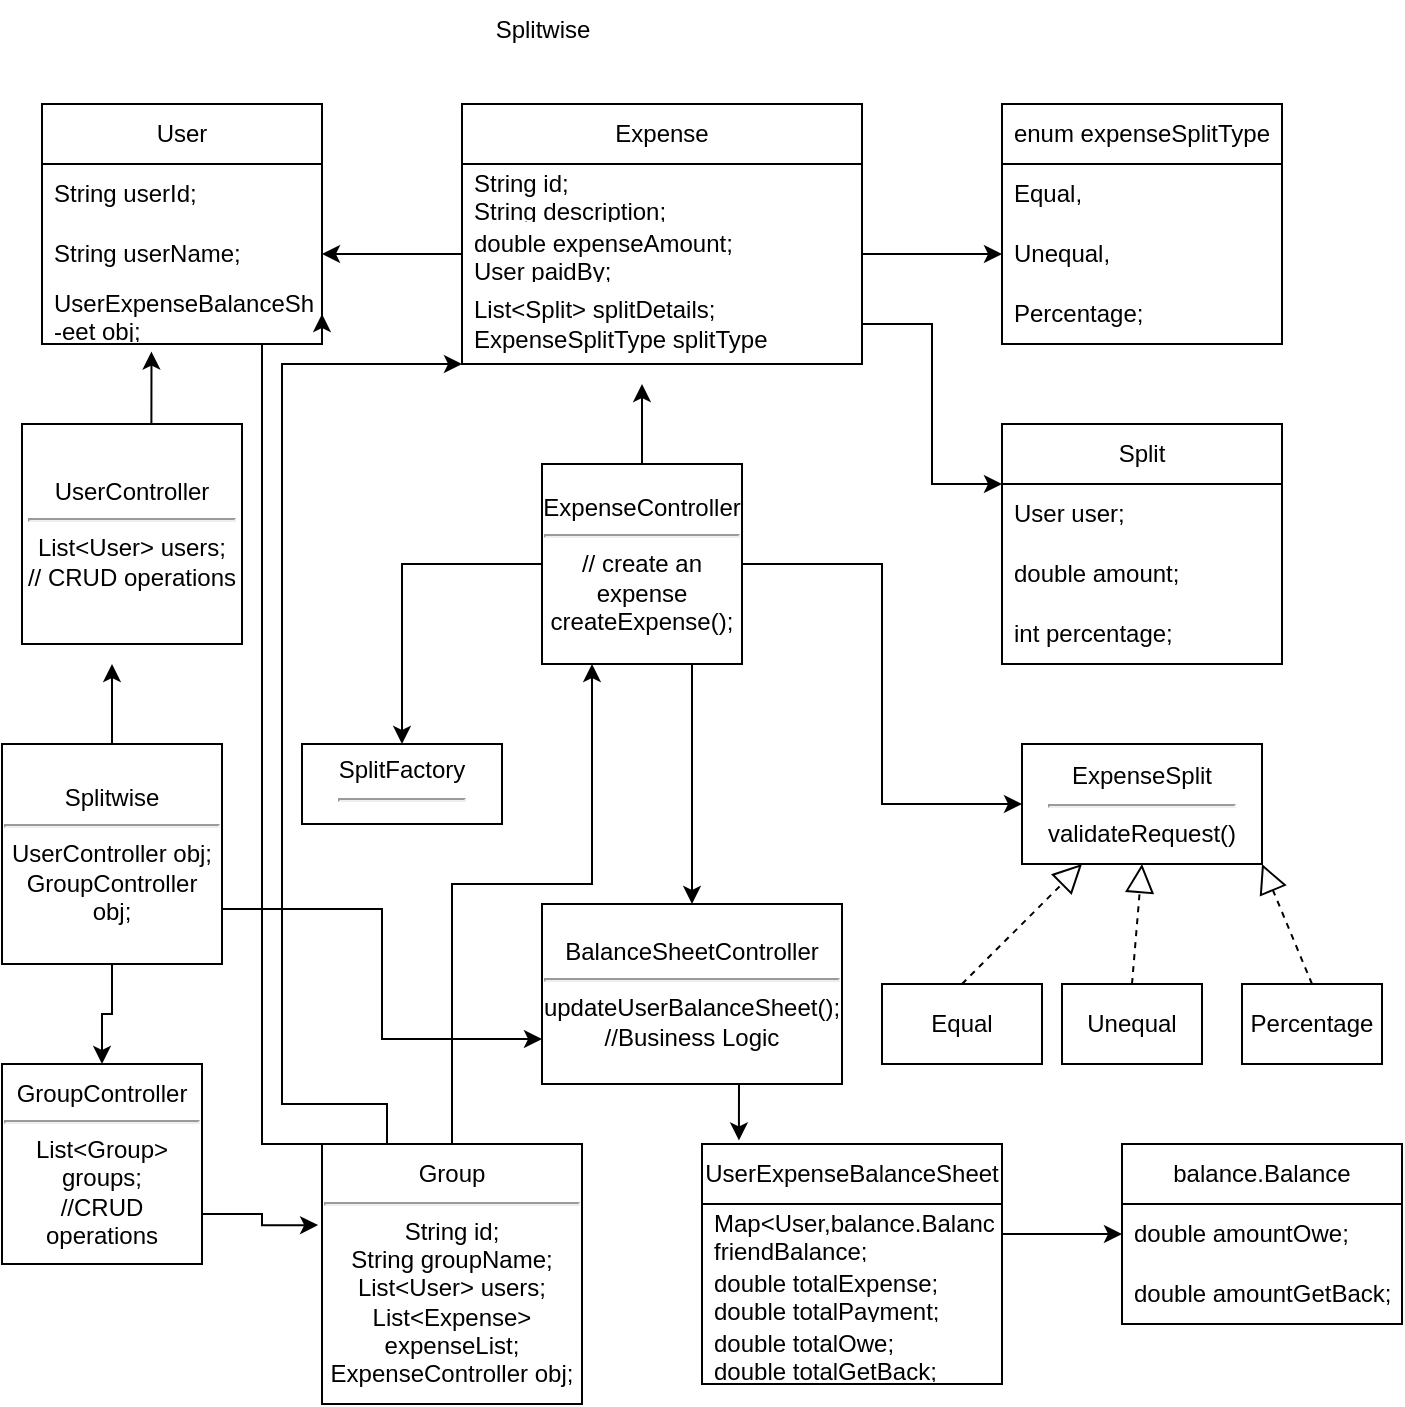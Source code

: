 <mxfile version="24.5.3" type="device">
  <diagram id="C5RBs43oDa-KdzZeNtuy" name="Page-1">
    <mxGraphModel dx="1036" dy="606" grid="1" gridSize="10" guides="1" tooltips="1" connect="1" arrows="1" fold="1" page="1" pageScale="1" pageWidth="827" pageHeight="1169" math="0" shadow="0">
      <root>
        <mxCell id="WIyWlLk6GJQsqaUBKTNV-0" />
        <mxCell id="WIyWlLk6GJQsqaUBKTNV-1" parent="WIyWlLk6GJQsqaUBKTNV-0" />
        <mxCell id="R4COSyPz-1PTqbi66szX-0" value="Splitwise" style="text;html=1;align=center;verticalAlign=middle;resizable=0;points=[];autosize=1;strokeColor=none;fillColor=none;" vertex="1" parent="WIyWlLk6GJQsqaUBKTNV-1">
          <mxGeometry x="285" y="68" width="70" height="30" as="geometry" />
        </mxCell>
        <mxCell id="R4COSyPz-1PTqbi66szX-2" value="User" style="swimlane;fontStyle=0;childLayout=stackLayout;horizontal=1;startSize=30;horizontalStack=0;resizeParent=1;resizeParentMax=0;resizeLast=0;collapsible=1;marginBottom=0;whiteSpace=wrap;html=1;" vertex="1" parent="WIyWlLk6GJQsqaUBKTNV-1">
          <mxGeometry x="70" y="120" width="140" height="120" as="geometry" />
        </mxCell>
        <mxCell id="R4COSyPz-1PTqbi66szX-3" value="String userId;" style="text;strokeColor=none;fillColor=none;align=left;verticalAlign=middle;spacingLeft=4;spacingRight=4;overflow=hidden;points=[[0,0.5],[1,0.5]];portConstraint=eastwest;rotatable=0;whiteSpace=wrap;html=1;" vertex="1" parent="R4COSyPz-1PTqbi66szX-2">
          <mxGeometry y="30" width="140" height="30" as="geometry" />
        </mxCell>
        <mxCell id="R4COSyPz-1PTqbi66szX-4" value="String userName;" style="text;strokeColor=none;fillColor=none;align=left;verticalAlign=middle;spacingLeft=4;spacingRight=4;overflow=hidden;points=[[0,0.5],[1,0.5]];portConstraint=eastwest;rotatable=0;whiteSpace=wrap;html=1;" vertex="1" parent="R4COSyPz-1PTqbi66szX-2">
          <mxGeometry y="60" width="140" height="30" as="geometry" />
        </mxCell>
        <mxCell id="R4COSyPz-1PTqbi66szX-5" value="UserExpenseBalanceSh&lt;div&gt;-eet obj;&lt;/div&gt;" style="text;strokeColor=none;fillColor=none;align=left;verticalAlign=middle;spacingLeft=4;spacingRight=4;overflow=hidden;points=[[0,0.5],[1,0.5]];portConstraint=eastwest;rotatable=0;whiteSpace=wrap;html=1;" vertex="1" parent="R4COSyPz-1PTqbi66szX-2">
          <mxGeometry y="90" width="140" height="30" as="geometry" />
        </mxCell>
        <mxCell id="R4COSyPz-1PTqbi66szX-6" value="Expense" style="swimlane;fontStyle=0;childLayout=stackLayout;horizontal=1;startSize=30;horizontalStack=0;resizeParent=1;resizeParentMax=0;resizeLast=0;collapsible=1;marginBottom=0;whiteSpace=wrap;html=1;" vertex="1" parent="WIyWlLk6GJQsqaUBKTNV-1">
          <mxGeometry x="280" y="120" width="200" height="130" as="geometry" />
        </mxCell>
        <mxCell id="R4COSyPz-1PTqbi66szX-7" value="String id;&lt;div&gt;String description;&lt;/div&gt;" style="text;strokeColor=none;fillColor=none;align=left;verticalAlign=middle;spacingLeft=4;spacingRight=4;overflow=hidden;points=[[0,0.5],[1,0.5]];portConstraint=eastwest;rotatable=0;whiteSpace=wrap;html=1;" vertex="1" parent="R4COSyPz-1PTqbi66szX-6">
          <mxGeometry y="30" width="200" height="30" as="geometry" />
        </mxCell>
        <mxCell id="R4COSyPz-1PTqbi66szX-8" value="double expenseAmount;&lt;div&gt;User paidBy;&lt;/div&gt;" style="text;strokeColor=none;fillColor=none;align=left;verticalAlign=middle;spacingLeft=4;spacingRight=4;overflow=hidden;points=[[0,0.5],[1,0.5]];portConstraint=eastwest;rotatable=0;whiteSpace=wrap;html=1;" vertex="1" parent="R4COSyPz-1PTqbi66szX-6">
          <mxGeometry y="60" width="200" height="30" as="geometry" />
        </mxCell>
        <mxCell id="R4COSyPz-1PTqbi66szX-9" value="List&amp;lt;Split&amp;gt; splitDetails;&lt;div&gt;ExpenseSplitType splitType&lt;/div&gt;" style="text;strokeColor=none;fillColor=none;align=left;verticalAlign=middle;spacingLeft=4;spacingRight=4;overflow=hidden;points=[[0,0.5],[1,0.5]];portConstraint=eastwest;rotatable=0;whiteSpace=wrap;html=1;" vertex="1" parent="R4COSyPz-1PTqbi66szX-6">
          <mxGeometry y="90" width="200" height="40" as="geometry" />
        </mxCell>
        <mxCell id="R4COSyPz-1PTqbi66szX-10" value="enum expenseSplitType" style="swimlane;fontStyle=0;childLayout=stackLayout;horizontal=1;startSize=30;horizontalStack=0;resizeParent=1;resizeParentMax=0;resizeLast=0;collapsible=1;marginBottom=0;whiteSpace=wrap;html=1;" vertex="1" parent="WIyWlLk6GJQsqaUBKTNV-1">
          <mxGeometry x="550" y="120" width="140" height="120" as="geometry" />
        </mxCell>
        <mxCell id="R4COSyPz-1PTqbi66szX-11" value="Equal," style="text;strokeColor=none;fillColor=none;align=left;verticalAlign=middle;spacingLeft=4;spacingRight=4;overflow=hidden;points=[[0,0.5],[1,0.5]];portConstraint=eastwest;rotatable=0;whiteSpace=wrap;html=1;" vertex="1" parent="R4COSyPz-1PTqbi66szX-10">
          <mxGeometry y="30" width="140" height="30" as="geometry" />
        </mxCell>
        <mxCell id="R4COSyPz-1PTqbi66szX-12" value="Unequal," style="text;strokeColor=none;fillColor=none;align=left;verticalAlign=middle;spacingLeft=4;spacingRight=4;overflow=hidden;points=[[0,0.5],[1,0.5]];portConstraint=eastwest;rotatable=0;whiteSpace=wrap;html=1;" vertex="1" parent="R4COSyPz-1PTqbi66szX-10">
          <mxGeometry y="60" width="140" height="30" as="geometry" />
        </mxCell>
        <mxCell id="R4COSyPz-1PTqbi66szX-13" value="Percentage;" style="text;strokeColor=none;fillColor=none;align=left;verticalAlign=middle;spacingLeft=4;spacingRight=4;overflow=hidden;points=[[0,0.5],[1,0.5]];portConstraint=eastwest;rotatable=0;whiteSpace=wrap;html=1;" vertex="1" parent="R4COSyPz-1PTqbi66szX-10">
          <mxGeometry y="90" width="140" height="30" as="geometry" />
        </mxCell>
        <mxCell id="R4COSyPz-1PTqbi66szX-14" value="Split" style="swimlane;fontStyle=0;childLayout=stackLayout;horizontal=1;startSize=30;horizontalStack=0;resizeParent=1;resizeParentMax=0;resizeLast=0;collapsible=1;marginBottom=0;whiteSpace=wrap;html=1;" vertex="1" parent="WIyWlLk6GJQsqaUBKTNV-1">
          <mxGeometry x="550" y="280" width="140" height="120" as="geometry" />
        </mxCell>
        <mxCell id="R4COSyPz-1PTqbi66szX-15" value="User user;" style="text;strokeColor=none;fillColor=none;align=left;verticalAlign=middle;spacingLeft=4;spacingRight=4;overflow=hidden;points=[[0,0.5],[1,0.5]];portConstraint=eastwest;rotatable=0;whiteSpace=wrap;html=1;" vertex="1" parent="R4COSyPz-1PTqbi66szX-14">
          <mxGeometry y="30" width="140" height="30" as="geometry" />
        </mxCell>
        <mxCell id="R4COSyPz-1PTqbi66szX-16" value="double amount;" style="text;strokeColor=none;fillColor=none;align=left;verticalAlign=middle;spacingLeft=4;spacingRight=4;overflow=hidden;points=[[0,0.5],[1,0.5]];portConstraint=eastwest;rotatable=0;whiteSpace=wrap;html=1;" vertex="1" parent="R4COSyPz-1PTqbi66szX-14">
          <mxGeometry y="60" width="140" height="30" as="geometry" />
        </mxCell>
        <mxCell id="R4COSyPz-1PTqbi66szX-17" value="int percentage;" style="text;strokeColor=none;fillColor=none;align=left;verticalAlign=middle;spacingLeft=4;spacingRight=4;overflow=hidden;points=[[0,0.5],[1,0.5]];portConstraint=eastwest;rotatable=0;whiteSpace=wrap;html=1;" vertex="1" parent="R4COSyPz-1PTqbi66szX-14">
          <mxGeometry y="90" width="140" height="30" as="geometry" />
        </mxCell>
        <mxCell id="R4COSyPz-1PTqbi66szX-18" value="UserController&lt;hr&gt;List&amp;lt;User&amp;gt; users;&lt;div&gt;// CRUD operations&lt;/div&gt;" style="whiteSpace=wrap;html=1;aspect=fixed;" vertex="1" parent="WIyWlLk6GJQsqaUBKTNV-1">
          <mxGeometry x="60" y="280" width="110" height="110" as="geometry" />
        </mxCell>
        <mxCell id="R4COSyPz-1PTqbi66szX-19" style="edgeStyle=orthogonalEdgeStyle;rounded=0;orthogonalLoop=1;jettySize=auto;html=1;exitX=0;exitY=0.5;exitDx=0;exitDy=0;entryX=1;entryY=0.5;entryDx=0;entryDy=0;" edge="1" parent="WIyWlLk6GJQsqaUBKTNV-1" source="R4COSyPz-1PTqbi66szX-8" target="R4COSyPz-1PTqbi66szX-4">
          <mxGeometry relative="1" as="geometry" />
        </mxCell>
        <mxCell id="R4COSyPz-1PTqbi66szX-20" style="edgeStyle=orthogonalEdgeStyle;rounded=0;orthogonalLoop=1;jettySize=auto;html=1;exitX=1;exitY=0.5;exitDx=0;exitDy=0;entryX=0;entryY=0.5;entryDx=0;entryDy=0;" edge="1" parent="WIyWlLk6GJQsqaUBKTNV-1" source="R4COSyPz-1PTqbi66szX-8" target="R4COSyPz-1PTqbi66szX-12">
          <mxGeometry relative="1" as="geometry" />
        </mxCell>
        <mxCell id="R4COSyPz-1PTqbi66szX-21" style="edgeStyle=orthogonalEdgeStyle;rounded=0;orthogonalLoop=1;jettySize=auto;html=1;exitX=1;exitY=0.5;exitDx=0;exitDy=0;entryX=0;entryY=0.25;entryDx=0;entryDy=0;" edge="1" parent="WIyWlLk6GJQsqaUBKTNV-1" source="R4COSyPz-1PTqbi66szX-9" target="R4COSyPz-1PTqbi66szX-14">
          <mxGeometry relative="1" as="geometry" />
        </mxCell>
        <mxCell id="R4COSyPz-1PTqbi66szX-22" style="edgeStyle=orthogonalEdgeStyle;rounded=0;orthogonalLoop=1;jettySize=auto;html=1;exitX=0.5;exitY=0;exitDx=0;exitDy=0;entryX=0.391;entryY=1.127;entryDx=0;entryDy=0;entryPerimeter=0;" edge="1" parent="WIyWlLk6GJQsqaUBKTNV-1" source="R4COSyPz-1PTqbi66szX-18" target="R4COSyPz-1PTqbi66szX-5">
          <mxGeometry relative="1" as="geometry" />
        </mxCell>
        <mxCell id="R4COSyPz-1PTqbi66szX-29" style="edgeStyle=orthogonalEdgeStyle;rounded=0;orthogonalLoop=1;jettySize=auto;html=1;exitX=0.5;exitY=0;exitDx=0;exitDy=0;" edge="1" parent="WIyWlLk6GJQsqaUBKTNV-1" source="R4COSyPz-1PTqbi66szX-24">
          <mxGeometry relative="1" as="geometry">
            <mxPoint x="370" y="260" as="targetPoint" />
          </mxGeometry>
        </mxCell>
        <mxCell id="R4COSyPz-1PTqbi66szX-37" style="edgeStyle=orthogonalEdgeStyle;rounded=0;orthogonalLoop=1;jettySize=auto;html=1;exitX=1;exitY=0.5;exitDx=0;exitDy=0;entryX=0;entryY=0.5;entryDx=0;entryDy=0;" edge="1" parent="WIyWlLk6GJQsqaUBKTNV-1" source="R4COSyPz-1PTqbi66szX-24" target="R4COSyPz-1PTqbi66szX-30">
          <mxGeometry relative="1" as="geometry" />
        </mxCell>
        <mxCell id="R4COSyPz-1PTqbi66szX-39" style="edgeStyle=orthogonalEdgeStyle;rounded=0;orthogonalLoop=1;jettySize=auto;html=1;exitX=0;exitY=0.5;exitDx=0;exitDy=0;entryX=0.5;entryY=0;entryDx=0;entryDy=0;" edge="1" parent="WIyWlLk6GJQsqaUBKTNV-1" source="R4COSyPz-1PTqbi66szX-24" target="R4COSyPz-1PTqbi66szX-38">
          <mxGeometry relative="1" as="geometry" />
        </mxCell>
        <mxCell id="R4COSyPz-1PTqbi66szX-41" style="edgeStyle=orthogonalEdgeStyle;rounded=0;orthogonalLoop=1;jettySize=auto;html=1;exitX=0.75;exitY=1;exitDx=0;exitDy=0;" edge="1" parent="WIyWlLk6GJQsqaUBKTNV-1" source="R4COSyPz-1PTqbi66szX-24" target="R4COSyPz-1PTqbi66szX-40">
          <mxGeometry relative="1" as="geometry" />
        </mxCell>
        <mxCell id="R4COSyPz-1PTqbi66szX-24" value="ExpenseController&lt;hr&gt;// create an expense&lt;div&gt;createExpense();&lt;/div&gt;" style="whiteSpace=wrap;html=1;aspect=fixed;" vertex="1" parent="WIyWlLk6GJQsqaUBKTNV-1">
          <mxGeometry x="320" y="300" width="100" height="100" as="geometry" />
        </mxCell>
        <mxCell id="R4COSyPz-1PTqbi66szX-30" value="ExpenseSplit&lt;hr&gt;validateRequest()" style="rounded=0;whiteSpace=wrap;html=1;" vertex="1" parent="WIyWlLk6GJQsqaUBKTNV-1">
          <mxGeometry x="560" y="440" width="120" height="60" as="geometry" />
        </mxCell>
        <mxCell id="R4COSyPz-1PTqbi66szX-31" value="Equal" style="rounded=0;whiteSpace=wrap;html=1;" vertex="1" parent="WIyWlLk6GJQsqaUBKTNV-1">
          <mxGeometry x="490" y="560" width="80" height="40" as="geometry" />
        </mxCell>
        <mxCell id="R4COSyPz-1PTqbi66szX-32" value="Unequal" style="rounded=0;whiteSpace=wrap;html=1;" vertex="1" parent="WIyWlLk6GJQsqaUBKTNV-1">
          <mxGeometry x="580" y="560" width="70" height="40" as="geometry" />
        </mxCell>
        <mxCell id="R4COSyPz-1PTqbi66szX-33" value="Percentage" style="rounded=0;whiteSpace=wrap;html=1;" vertex="1" parent="WIyWlLk6GJQsqaUBKTNV-1">
          <mxGeometry x="670" y="560" width="70" height="40" as="geometry" />
        </mxCell>
        <mxCell id="R4COSyPz-1PTqbi66szX-34" value="" style="endArrow=block;dashed=1;endFill=0;endSize=12;html=1;rounded=0;entryX=0.25;entryY=1;entryDx=0;entryDy=0;exitX=0.5;exitY=0;exitDx=0;exitDy=0;" edge="1" parent="WIyWlLk6GJQsqaUBKTNV-1" source="R4COSyPz-1PTqbi66szX-31" target="R4COSyPz-1PTqbi66szX-30">
          <mxGeometry width="160" relative="1" as="geometry">
            <mxPoint x="340" y="360" as="sourcePoint" />
            <mxPoint x="500" y="360" as="targetPoint" />
          </mxGeometry>
        </mxCell>
        <mxCell id="R4COSyPz-1PTqbi66szX-35" value="" style="endArrow=block;dashed=1;endFill=0;endSize=12;html=1;rounded=0;entryX=1;entryY=1;entryDx=0;entryDy=0;exitX=0.5;exitY=0;exitDx=0;exitDy=0;" edge="1" parent="WIyWlLk6GJQsqaUBKTNV-1" source="R4COSyPz-1PTqbi66szX-33" target="R4COSyPz-1PTqbi66szX-30">
          <mxGeometry width="160" relative="1" as="geometry">
            <mxPoint x="540" y="570" as="sourcePoint" />
            <mxPoint x="570" y="495" as="targetPoint" />
          </mxGeometry>
        </mxCell>
        <mxCell id="R4COSyPz-1PTqbi66szX-36" value="" style="endArrow=block;dashed=1;endFill=0;endSize=12;html=1;rounded=0;entryX=0.5;entryY=1;entryDx=0;entryDy=0;exitX=0.5;exitY=0;exitDx=0;exitDy=0;" edge="1" parent="WIyWlLk6GJQsqaUBKTNV-1" source="R4COSyPz-1PTqbi66szX-32" target="R4COSyPz-1PTqbi66szX-30">
          <mxGeometry width="160" relative="1" as="geometry">
            <mxPoint x="550" y="580" as="sourcePoint" />
            <mxPoint x="580" y="505" as="targetPoint" />
          </mxGeometry>
        </mxCell>
        <mxCell id="R4COSyPz-1PTqbi66szX-38" value="SplitFactory&lt;hr&gt;" style="rounded=0;whiteSpace=wrap;html=1;" vertex="1" parent="WIyWlLk6GJQsqaUBKTNV-1">
          <mxGeometry x="200" y="440" width="100" height="40" as="geometry" />
        </mxCell>
        <mxCell id="R4COSyPz-1PTqbi66szX-40" value="BalanceSheetController&lt;hr&gt;updateUserBalanceSheet();&lt;br&gt;&lt;div&gt;//Business Logic&lt;/div&gt;" style="rounded=0;whiteSpace=wrap;html=1;" vertex="1" parent="WIyWlLk6GJQsqaUBKTNV-1">
          <mxGeometry x="320" y="520" width="150" height="90" as="geometry" />
        </mxCell>
        <mxCell id="R4COSyPz-1PTqbi66szX-43" style="edgeStyle=orthogonalEdgeStyle;rounded=0;orthogonalLoop=1;jettySize=auto;html=1;exitX=0.5;exitY=0;exitDx=0;exitDy=0;" edge="1" parent="WIyWlLk6GJQsqaUBKTNV-1" source="R4COSyPz-1PTqbi66szX-42">
          <mxGeometry relative="1" as="geometry">
            <mxPoint x="105" y="400" as="targetPoint" />
          </mxGeometry>
        </mxCell>
        <mxCell id="R4COSyPz-1PTqbi66szX-46" style="edgeStyle=orthogonalEdgeStyle;rounded=0;orthogonalLoop=1;jettySize=auto;html=1;exitX=0.5;exitY=1;exitDx=0;exitDy=0;entryX=0.5;entryY=0;entryDx=0;entryDy=0;" edge="1" parent="WIyWlLk6GJQsqaUBKTNV-1" source="R4COSyPz-1PTqbi66szX-42" target="R4COSyPz-1PTqbi66szX-45">
          <mxGeometry relative="1" as="geometry" />
        </mxCell>
        <mxCell id="R4COSyPz-1PTqbi66szX-63" style="edgeStyle=orthogonalEdgeStyle;rounded=0;orthogonalLoop=1;jettySize=auto;html=1;exitX=1;exitY=0.75;exitDx=0;exitDy=0;entryX=0;entryY=0.75;entryDx=0;entryDy=0;" edge="1" parent="WIyWlLk6GJQsqaUBKTNV-1" source="R4COSyPz-1PTqbi66szX-42" target="R4COSyPz-1PTqbi66szX-40">
          <mxGeometry relative="1" as="geometry" />
        </mxCell>
        <mxCell id="R4COSyPz-1PTqbi66szX-42" value="Splitwise&lt;hr&gt;UserController obj;&lt;div&gt;GroupController obj;&lt;/div&gt;" style="whiteSpace=wrap;html=1;aspect=fixed;" vertex="1" parent="WIyWlLk6GJQsqaUBKTNV-1">
          <mxGeometry x="50" y="440" width="110" height="110" as="geometry" />
        </mxCell>
        <mxCell id="R4COSyPz-1PTqbi66szX-45" value="GroupController&lt;hr&gt;List&amp;lt;Group&amp;gt; groups;&lt;div&gt;//CRUD operations&lt;/div&gt;" style="whiteSpace=wrap;html=1;aspect=fixed;" vertex="1" parent="WIyWlLk6GJQsqaUBKTNV-1">
          <mxGeometry x="50" y="600" width="100" height="100" as="geometry" />
        </mxCell>
        <mxCell id="R4COSyPz-1PTqbi66szX-49" style="edgeStyle=orthogonalEdgeStyle;rounded=0;orthogonalLoop=1;jettySize=auto;html=1;exitX=0.5;exitY=0;exitDx=0;exitDy=0;entryX=0.25;entryY=1;entryDx=0;entryDy=0;" edge="1" parent="WIyWlLk6GJQsqaUBKTNV-1" source="R4COSyPz-1PTqbi66szX-47" target="R4COSyPz-1PTqbi66szX-24">
          <mxGeometry relative="1" as="geometry">
            <Array as="points">
              <mxPoint x="275" y="510" />
              <mxPoint x="345" y="510" />
            </Array>
          </mxGeometry>
        </mxCell>
        <mxCell id="R4COSyPz-1PTqbi66szX-50" style="edgeStyle=orthogonalEdgeStyle;rounded=0;orthogonalLoop=1;jettySize=auto;html=1;exitX=0.25;exitY=0;exitDx=0;exitDy=0;entryX=1;entryY=0.5;entryDx=0;entryDy=0;" edge="1" parent="WIyWlLk6GJQsqaUBKTNV-1" source="R4COSyPz-1PTqbi66szX-47" target="R4COSyPz-1PTqbi66szX-5">
          <mxGeometry relative="1" as="geometry">
            <Array as="points">
              <mxPoint x="180" y="640" />
              <mxPoint x="180" y="240" />
              <mxPoint x="210" y="240" />
            </Array>
          </mxGeometry>
        </mxCell>
        <mxCell id="R4COSyPz-1PTqbi66szX-51" style="edgeStyle=orthogonalEdgeStyle;rounded=0;orthogonalLoop=1;jettySize=auto;html=1;exitX=0.25;exitY=0;exitDx=0;exitDy=0;" edge="1" parent="WIyWlLk6GJQsqaUBKTNV-1" source="R4COSyPz-1PTqbi66szX-47" target="R4COSyPz-1PTqbi66szX-9">
          <mxGeometry relative="1" as="geometry">
            <Array as="points">
              <mxPoint x="243" y="620" />
              <mxPoint x="190" y="620" />
              <mxPoint x="190" y="250" />
            </Array>
          </mxGeometry>
        </mxCell>
        <mxCell id="R4COSyPz-1PTqbi66szX-47" value="Group&lt;hr&gt;String id;&lt;div&gt;String groupName;&lt;/div&gt;&lt;div&gt;List&amp;lt;User&amp;gt; users;&lt;/div&gt;&lt;div&gt;List&amp;lt;Expense&amp;gt; expenseList;&lt;/div&gt;&lt;div&gt;ExpenseController obj;&lt;/div&gt;" style="whiteSpace=wrap;html=1;aspect=fixed;" vertex="1" parent="WIyWlLk6GJQsqaUBKTNV-1">
          <mxGeometry x="210" y="640" width="130" height="130" as="geometry" />
        </mxCell>
        <mxCell id="R4COSyPz-1PTqbi66szX-48" style="edgeStyle=orthogonalEdgeStyle;rounded=0;orthogonalLoop=1;jettySize=auto;html=1;exitX=1;exitY=0.75;exitDx=0;exitDy=0;entryX=-0.015;entryY=0.312;entryDx=0;entryDy=0;entryPerimeter=0;" edge="1" parent="WIyWlLk6GJQsqaUBKTNV-1" source="R4COSyPz-1PTqbi66szX-45" target="R4COSyPz-1PTqbi66szX-47">
          <mxGeometry relative="1" as="geometry" />
        </mxCell>
        <mxCell id="R4COSyPz-1PTqbi66szX-53" value="UserExpenseBalanceSheet" style="swimlane;fontStyle=0;childLayout=stackLayout;horizontal=1;startSize=30;horizontalStack=0;resizeParent=1;resizeParentMax=0;resizeLast=0;collapsible=1;marginBottom=0;whiteSpace=wrap;html=1;" vertex="1" parent="WIyWlLk6GJQsqaUBKTNV-1">
          <mxGeometry x="400" y="640" width="150" height="120" as="geometry" />
        </mxCell>
        <mxCell id="R4COSyPz-1PTqbi66szX-54" value="Map&amp;lt;User,balance.Balance&amp;gt; friendBalance;" style="text;strokeColor=none;fillColor=none;align=left;verticalAlign=middle;spacingLeft=4;spacingRight=4;overflow=hidden;points=[[0,0.5],[1,0.5]];portConstraint=eastwest;rotatable=0;whiteSpace=wrap;html=1;" vertex="1" parent="R4COSyPz-1PTqbi66szX-53">
          <mxGeometry y="30" width="150" height="30" as="geometry" />
        </mxCell>
        <mxCell id="R4COSyPz-1PTqbi66szX-55" value="double totalExpense;&lt;div&gt;double totalPayment;&lt;/div&gt;" style="text;strokeColor=none;fillColor=none;align=left;verticalAlign=middle;spacingLeft=4;spacingRight=4;overflow=hidden;points=[[0,0.5],[1,0.5]];portConstraint=eastwest;rotatable=0;whiteSpace=wrap;html=1;" vertex="1" parent="R4COSyPz-1PTqbi66szX-53">
          <mxGeometry y="60" width="150" height="30" as="geometry" />
        </mxCell>
        <mxCell id="R4COSyPz-1PTqbi66szX-56" value="double totalOwe;&lt;div&gt;double totalGetBack;&lt;/div&gt;" style="text;strokeColor=none;fillColor=none;align=left;verticalAlign=middle;spacingLeft=4;spacingRight=4;overflow=hidden;points=[[0,0.5],[1,0.5]];portConstraint=eastwest;rotatable=0;whiteSpace=wrap;html=1;" vertex="1" parent="R4COSyPz-1PTqbi66szX-53">
          <mxGeometry y="90" width="150" height="30" as="geometry" />
        </mxCell>
        <mxCell id="R4COSyPz-1PTqbi66szX-57" style="edgeStyle=orthogonalEdgeStyle;rounded=0;orthogonalLoop=1;jettySize=auto;html=1;exitX=0.5;exitY=1;exitDx=0;exitDy=0;entryX=0.123;entryY=-0.015;entryDx=0;entryDy=0;entryPerimeter=0;" edge="1" parent="WIyWlLk6GJQsqaUBKTNV-1" source="R4COSyPz-1PTqbi66szX-40" target="R4COSyPz-1PTqbi66szX-53">
          <mxGeometry relative="1" as="geometry" />
        </mxCell>
        <mxCell id="R4COSyPz-1PTqbi66szX-58" value="balance.Balance" style="swimlane;fontStyle=0;childLayout=stackLayout;horizontal=1;startSize=30;horizontalStack=0;resizeParent=1;resizeParentMax=0;resizeLast=0;collapsible=1;marginBottom=0;whiteSpace=wrap;html=1;" vertex="1" parent="WIyWlLk6GJQsqaUBKTNV-1">
          <mxGeometry x="610" y="640" width="140" height="90" as="geometry" />
        </mxCell>
        <mxCell id="R4COSyPz-1PTqbi66szX-59" value="double amountOwe;" style="text;strokeColor=none;fillColor=none;align=left;verticalAlign=middle;spacingLeft=4;spacingRight=4;overflow=hidden;points=[[0,0.5],[1,0.5]];portConstraint=eastwest;rotatable=0;whiteSpace=wrap;html=1;" vertex="1" parent="R4COSyPz-1PTqbi66szX-58">
          <mxGeometry y="30" width="140" height="30" as="geometry" />
        </mxCell>
        <mxCell id="R4COSyPz-1PTqbi66szX-60" value="double amountGetBack;" style="text;strokeColor=none;fillColor=none;align=left;verticalAlign=middle;spacingLeft=4;spacingRight=4;overflow=hidden;points=[[0,0.5],[1,0.5]];portConstraint=eastwest;rotatable=0;whiteSpace=wrap;html=1;" vertex="1" parent="R4COSyPz-1PTqbi66szX-58">
          <mxGeometry y="60" width="140" height="30" as="geometry" />
        </mxCell>
        <mxCell id="R4COSyPz-1PTqbi66szX-62" style="edgeStyle=orthogonalEdgeStyle;rounded=0;orthogonalLoop=1;jettySize=auto;html=1;exitX=1;exitY=0.5;exitDx=0;exitDy=0;entryX=0;entryY=0.5;entryDx=0;entryDy=0;" edge="1" parent="WIyWlLk6GJQsqaUBKTNV-1" source="R4COSyPz-1PTqbi66szX-54" target="R4COSyPz-1PTqbi66szX-59">
          <mxGeometry relative="1" as="geometry" />
        </mxCell>
      </root>
    </mxGraphModel>
  </diagram>
</mxfile>
